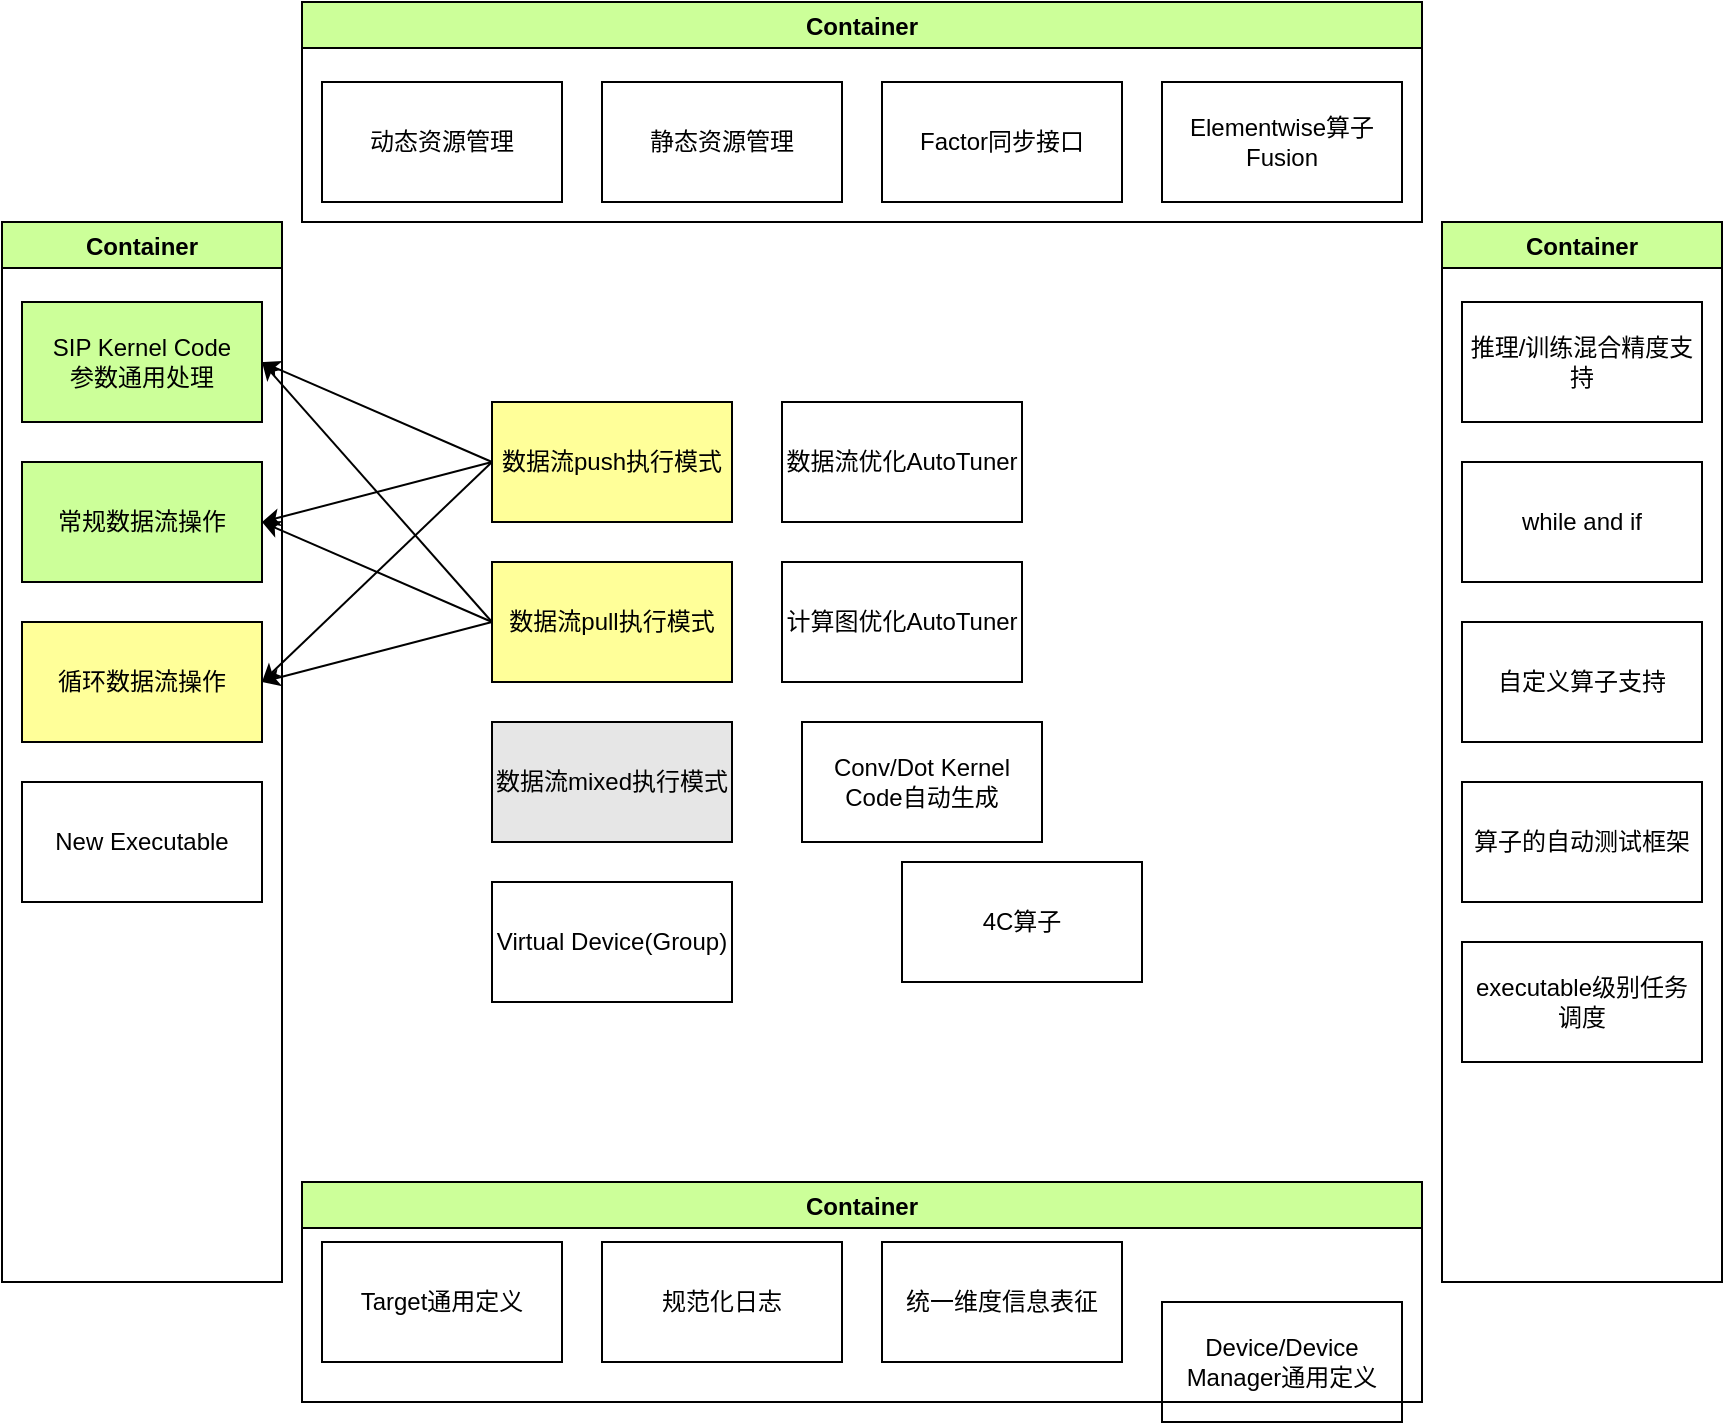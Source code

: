 <mxfile version="14.5.0" type="github">
  <diagram id="taeaYRBbFjVMlUvFC_3z" name="Page-1">
    <mxGraphModel dx="1722" dy="988" grid="1" gridSize="10" guides="1" tooltips="1" connect="1" arrows="1" fold="1" page="1" pageScale="1" pageWidth="850" pageHeight="1100" math="0" shadow="0">
      <root>
        <mxCell id="0" />
        <mxCell id="1" parent="0" />
        <mxCell id="hjvbUQlDtj1CQm6YHC1N-41" value="常规数据流操作" style="rounded=0;whiteSpace=wrap;html=1;fillColor=#CCFF99;" vertex="1" parent="1">
          <mxGeometry x="70" y="270" width="120" height="60" as="geometry" />
        </mxCell>
        <mxCell id="hjvbUQlDtj1CQm6YHC1N-42" value="循环数据流操作" style="rounded=0;whiteSpace=wrap;html=1;fillColor=#FFFF99;" vertex="1" parent="1">
          <mxGeometry x="70" y="350" width="120" height="60" as="geometry" />
        </mxCell>
        <mxCell id="hjvbUQlDtj1CQm6YHC1N-67" style="rounded=0;orthogonalLoop=1;jettySize=auto;html=1;exitX=0;exitY=0.5;exitDx=0;exitDy=0;entryX=1;entryY=0.5;entryDx=0;entryDy=0;" edge="1" parent="1" source="hjvbUQlDtj1CQm6YHC1N-43" target="hjvbUQlDtj1CQm6YHC1N-41">
          <mxGeometry relative="1" as="geometry" />
        </mxCell>
        <mxCell id="hjvbUQlDtj1CQm6YHC1N-68" style="rounded=0;orthogonalLoop=1;jettySize=auto;html=1;exitX=0;exitY=0.5;exitDx=0;exitDy=0;entryX=1;entryY=0.5;entryDx=0;entryDy=0;" edge="1" parent="1" source="hjvbUQlDtj1CQm6YHC1N-43" target="hjvbUQlDtj1CQm6YHC1N-42">
          <mxGeometry relative="1" as="geometry" />
        </mxCell>
        <mxCell id="hjvbUQlDtj1CQm6YHC1N-71" style="edgeStyle=none;rounded=0;orthogonalLoop=1;jettySize=auto;html=1;exitX=0;exitY=0.5;exitDx=0;exitDy=0;entryX=1;entryY=0.5;entryDx=0;entryDy=0;" edge="1" parent="1" source="hjvbUQlDtj1CQm6YHC1N-43" target="hjvbUQlDtj1CQm6YHC1N-46">
          <mxGeometry relative="1" as="geometry" />
        </mxCell>
        <mxCell id="hjvbUQlDtj1CQm6YHC1N-43" value="数据流push执行模式" style="rounded=0;whiteSpace=wrap;html=1;fillColor=#FFFF99;" vertex="1" parent="1">
          <mxGeometry x="305" y="240" width="120" height="60" as="geometry" />
        </mxCell>
        <mxCell id="hjvbUQlDtj1CQm6YHC1N-69" style="rounded=0;orthogonalLoop=1;jettySize=auto;html=1;exitX=0;exitY=0.5;exitDx=0;exitDy=0;entryX=1;entryY=0.5;entryDx=0;entryDy=0;" edge="1" parent="1" source="hjvbUQlDtj1CQm6YHC1N-44" target="hjvbUQlDtj1CQm6YHC1N-41">
          <mxGeometry relative="1" as="geometry" />
        </mxCell>
        <mxCell id="hjvbUQlDtj1CQm6YHC1N-70" style="rounded=0;orthogonalLoop=1;jettySize=auto;html=1;exitX=0;exitY=0.5;exitDx=0;exitDy=0;entryX=1;entryY=0.5;entryDx=0;entryDy=0;" edge="1" parent="1" source="hjvbUQlDtj1CQm6YHC1N-44" target="hjvbUQlDtj1CQm6YHC1N-42">
          <mxGeometry relative="1" as="geometry" />
        </mxCell>
        <mxCell id="hjvbUQlDtj1CQm6YHC1N-72" style="edgeStyle=none;rounded=0;orthogonalLoop=1;jettySize=auto;html=1;entryX=1;entryY=0.5;entryDx=0;entryDy=0;exitX=0;exitY=0.5;exitDx=0;exitDy=0;" edge="1" parent="1" source="hjvbUQlDtj1CQm6YHC1N-44" target="hjvbUQlDtj1CQm6YHC1N-46">
          <mxGeometry relative="1" as="geometry">
            <mxPoint x="300" y="350" as="sourcePoint" />
          </mxGeometry>
        </mxCell>
        <mxCell id="hjvbUQlDtj1CQm6YHC1N-44" value="数据流pull执行模式" style="rounded=0;whiteSpace=wrap;html=1;fillColor=#FFFF99;" vertex="1" parent="1">
          <mxGeometry x="305" y="320" width="120" height="60" as="geometry" />
        </mxCell>
        <mxCell id="hjvbUQlDtj1CQm6YHC1N-45" value="数据流mixed执行模式" style="rounded=0;whiteSpace=wrap;html=1;fillColor=#E6E6E6;" vertex="1" parent="1">
          <mxGeometry x="305" y="400" width="120" height="60" as="geometry" />
        </mxCell>
        <mxCell id="hjvbUQlDtj1CQm6YHC1N-46" value="SIP Kernel Code&lt;br&gt;参数通用处理" style="rounded=0;whiteSpace=wrap;html=1;fillColor=#CCFF99;" vertex="1" parent="1">
          <mxGeometry x="70" y="190" width="120" height="60" as="geometry" />
        </mxCell>
        <mxCell id="hjvbUQlDtj1CQm6YHC1N-47" value="Factor同步接口" style="rounded=0;whiteSpace=wrap;html=1;fillColor=#FFFFFF;" vertex="1" parent="1">
          <mxGeometry x="500" y="80" width="120" height="60" as="geometry" />
        </mxCell>
        <mxCell id="hjvbUQlDtj1CQm6YHC1N-49" value="静态资源管理" style="rounded=0;whiteSpace=wrap;html=1;fillColor=#FFFFFF;" vertex="1" parent="1">
          <mxGeometry x="360" y="80" width="120" height="60" as="geometry" />
        </mxCell>
        <mxCell id="hjvbUQlDtj1CQm6YHC1N-50" value="4C算子" style="rounded=0;whiteSpace=wrap;html=1;fillColor=#FFFFFF;" vertex="1" parent="1">
          <mxGeometry x="510" y="470" width="120" height="60" as="geometry" />
        </mxCell>
        <mxCell id="hjvbUQlDtj1CQm6YHC1N-52" value="Device/Device Manager通用定义" style="rounded=0;whiteSpace=wrap;html=1;fillColor=#FFFFFF;" vertex="1" parent="1">
          <mxGeometry x="640" y="690" width="120" height="60" as="geometry" />
        </mxCell>
        <mxCell id="hjvbUQlDtj1CQm6YHC1N-53" value="计算图优化AutoTuner" style="rounded=0;whiteSpace=wrap;html=1;fillColor=#FFFFFF;" vertex="1" parent="1">
          <mxGeometry x="450" y="320" width="120" height="60" as="geometry" />
        </mxCell>
        <mxCell id="hjvbUQlDtj1CQm6YHC1N-54" value="数据流优化AutoTuner" style="rounded=0;whiteSpace=wrap;html=1;fillColor=#FFFFFF;" vertex="1" parent="1">
          <mxGeometry x="450" y="240" width="120" height="60" as="geometry" />
        </mxCell>
        <mxCell id="hjvbUQlDtj1CQm6YHC1N-55" value="Conv/Dot Kernel Code自动生成" style="rounded=0;whiteSpace=wrap;html=1;fillColor=#FFFFFF;" vertex="1" parent="1">
          <mxGeometry x="460" y="400" width="120" height="60" as="geometry" />
        </mxCell>
        <mxCell id="hjvbUQlDtj1CQm6YHC1N-56" value="Elementwise算子Fusion" style="rounded=0;whiteSpace=wrap;html=1;fillColor=#FFFFFF;" vertex="1" parent="1">
          <mxGeometry x="640" y="80" width="120" height="60" as="geometry" />
        </mxCell>
        <mxCell id="hjvbUQlDtj1CQm6YHC1N-59" value="New Executable" style="rounded=0;whiteSpace=wrap;html=1;fillColor=#FFFFFF;" vertex="1" parent="1">
          <mxGeometry x="70" y="430" width="120" height="60" as="geometry" />
        </mxCell>
        <mxCell id="hjvbUQlDtj1CQm6YHC1N-60" value="Virtual Device(Group)" style="rounded=0;whiteSpace=wrap;html=1;fillColor=#FFFFFF;" vertex="1" parent="1">
          <mxGeometry x="305" y="480" width="120" height="60" as="geometry" />
        </mxCell>
        <mxCell id="hjvbUQlDtj1CQm6YHC1N-75" value="Container" style="swimlane;fillColor=#CCFF99;" vertex="1" parent="1">
          <mxGeometry x="60" y="150" width="140" height="530" as="geometry" />
        </mxCell>
        <mxCell id="hjvbUQlDtj1CQm6YHC1N-76" value="Container" style="swimlane;fillColor=#CCFF99;" vertex="1" parent="1">
          <mxGeometry x="210" y="40" width="560" height="110" as="geometry" />
        </mxCell>
        <mxCell id="hjvbUQlDtj1CQm6YHC1N-48" value="动态资源管理" style="rounded=0;whiteSpace=wrap;html=1;fillColor=#FFFFFF;" vertex="1" parent="hjvbUQlDtj1CQm6YHC1N-76">
          <mxGeometry x="10" y="40" width="120" height="60" as="geometry" />
        </mxCell>
        <mxCell id="hjvbUQlDtj1CQm6YHC1N-77" value="Container" style="swimlane;fillColor=#CCFF99;" vertex="1" parent="1">
          <mxGeometry x="780" y="150" width="140" height="530" as="geometry" />
        </mxCell>
        <mxCell id="hjvbUQlDtj1CQm6YHC1N-62" value="推理/训练混合精度支持" style="rounded=0;whiteSpace=wrap;html=1;fillColor=#FFFFFF;" vertex="1" parent="hjvbUQlDtj1CQm6YHC1N-77">
          <mxGeometry x="10" y="40" width="120" height="60" as="geometry" />
        </mxCell>
        <mxCell id="hjvbUQlDtj1CQm6YHC1N-66" value="while and if" style="rounded=0;whiteSpace=wrap;html=1;fillColor=#FFFFFF;" vertex="1" parent="hjvbUQlDtj1CQm6YHC1N-77">
          <mxGeometry x="10" y="120" width="120" height="60" as="geometry" />
        </mxCell>
        <mxCell id="hjvbUQlDtj1CQm6YHC1N-63" value="自定义算子支持" style="rounded=0;whiteSpace=wrap;html=1;fillColor=#FFFFFF;" vertex="1" parent="hjvbUQlDtj1CQm6YHC1N-77">
          <mxGeometry x="10" y="200" width="120" height="60" as="geometry" />
        </mxCell>
        <mxCell id="hjvbUQlDtj1CQm6YHC1N-64" value="算子的自动测试框架" style="rounded=0;whiteSpace=wrap;html=1;fillColor=#FFFFFF;" vertex="1" parent="hjvbUQlDtj1CQm6YHC1N-77">
          <mxGeometry x="10" y="280" width="120" height="60" as="geometry" />
        </mxCell>
        <mxCell id="hjvbUQlDtj1CQm6YHC1N-65" value="executable级别任务调度" style="rounded=0;whiteSpace=wrap;html=1;fillColor=#FFFFFF;" vertex="1" parent="hjvbUQlDtj1CQm6YHC1N-77">
          <mxGeometry x="10" y="360" width="120" height="60" as="geometry" />
        </mxCell>
        <mxCell id="hjvbUQlDtj1CQm6YHC1N-78" value="Container" style="swimlane;fillColor=#CCFF99;" vertex="1" parent="1">
          <mxGeometry x="210" y="630" width="560" height="110" as="geometry" />
        </mxCell>
        <mxCell id="hjvbUQlDtj1CQm6YHC1N-51" value="Target通用定义" style="rounded=0;whiteSpace=wrap;html=1;fillColor=#FFFFFF;" vertex="1" parent="hjvbUQlDtj1CQm6YHC1N-78">
          <mxGeometry x="10" y="30" width="120" height="60" as="geometry" />
        </mxCell>
        <mxCell id="hjvbUQlDtj1CQm6YHC1N-61" value="规范化日志" style="rounded=0;whiteSpace=wrap;html=1;fillColor=#FFFFFF;" vertex="1" parent="hjvbUQlDtj1CQm6YHC1N-78">
          <mxGeometry x="150" y="30" width="120" height="60" as="geometry" />
        </mxCell>
        <mxCell id="hjvbUQlDtj1CQm6YHC1N-58" value="统一维度信息表征" style="rounded=0;whiteSpace=wrap;html=1;fillColor=#FFFFFF;" vertex="1" parent="hjvbUQlDtj1CQm6YHC1N-78">
          <mxGeometry x="290" y="30" width="120" height="60" as="geometry" />
        </mxCell>
      </root>
    </mxGraphModel>
  </diagram>
</mxfile>
